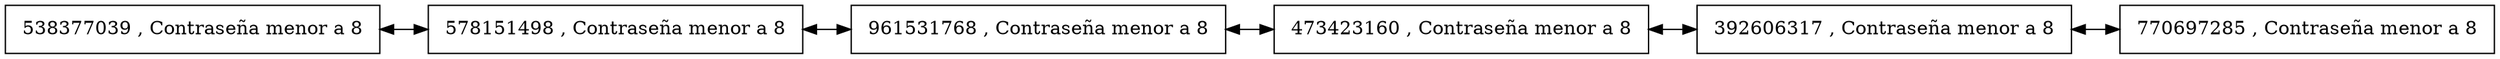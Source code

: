 digraph G { 

rankdir = LR;

node [shape=rectangle, height=0.5, width=0.5];

graph[ nodesep = 0.5]; 

node0[label = " 538377039 , Contraseña menor a 8 "]  
node1[label = " 578151498 , Contraseña menor a 8 "]  
node2[label = " 961531768 , Contraseña menor a 8 "]  
node3[label = " 473423160 , Contraseña menor a 8 "]  
node4[label = " 392606317 , Contraseña menor a 8 "]  
node5[label = " 770697285 , Contraseña menor a 8 "]  
 node0 ->  node1 ->  node2 ->  node3 ->  node4 ->  node5 [dir=both]; 

}

